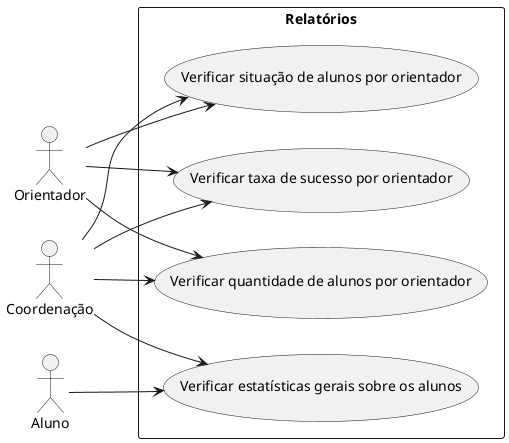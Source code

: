 @startuml

left to right direction

:Coordenação: as coord
:Orientador: as orient
:Aluno: as aluno

rectangle Relatórios {
    (Verificar estatísticas gerais sobre os alunos) as estat
    coord --> estat
    aluno --> estat

    (Verificar quantidade de alunos por orientador) as qtdOrient
    coord --> qtdOrient
    orient --> qtdOrient

    (Verificar situação de alunos por orientador) as sitOrient
    coord --> sitOrient
    orient --> sitOrient

    (Verificar taxa de sucesso por orientador) as sucOrient
    coord --> sucOrient
    orient --> sucOrient
}

@enduml